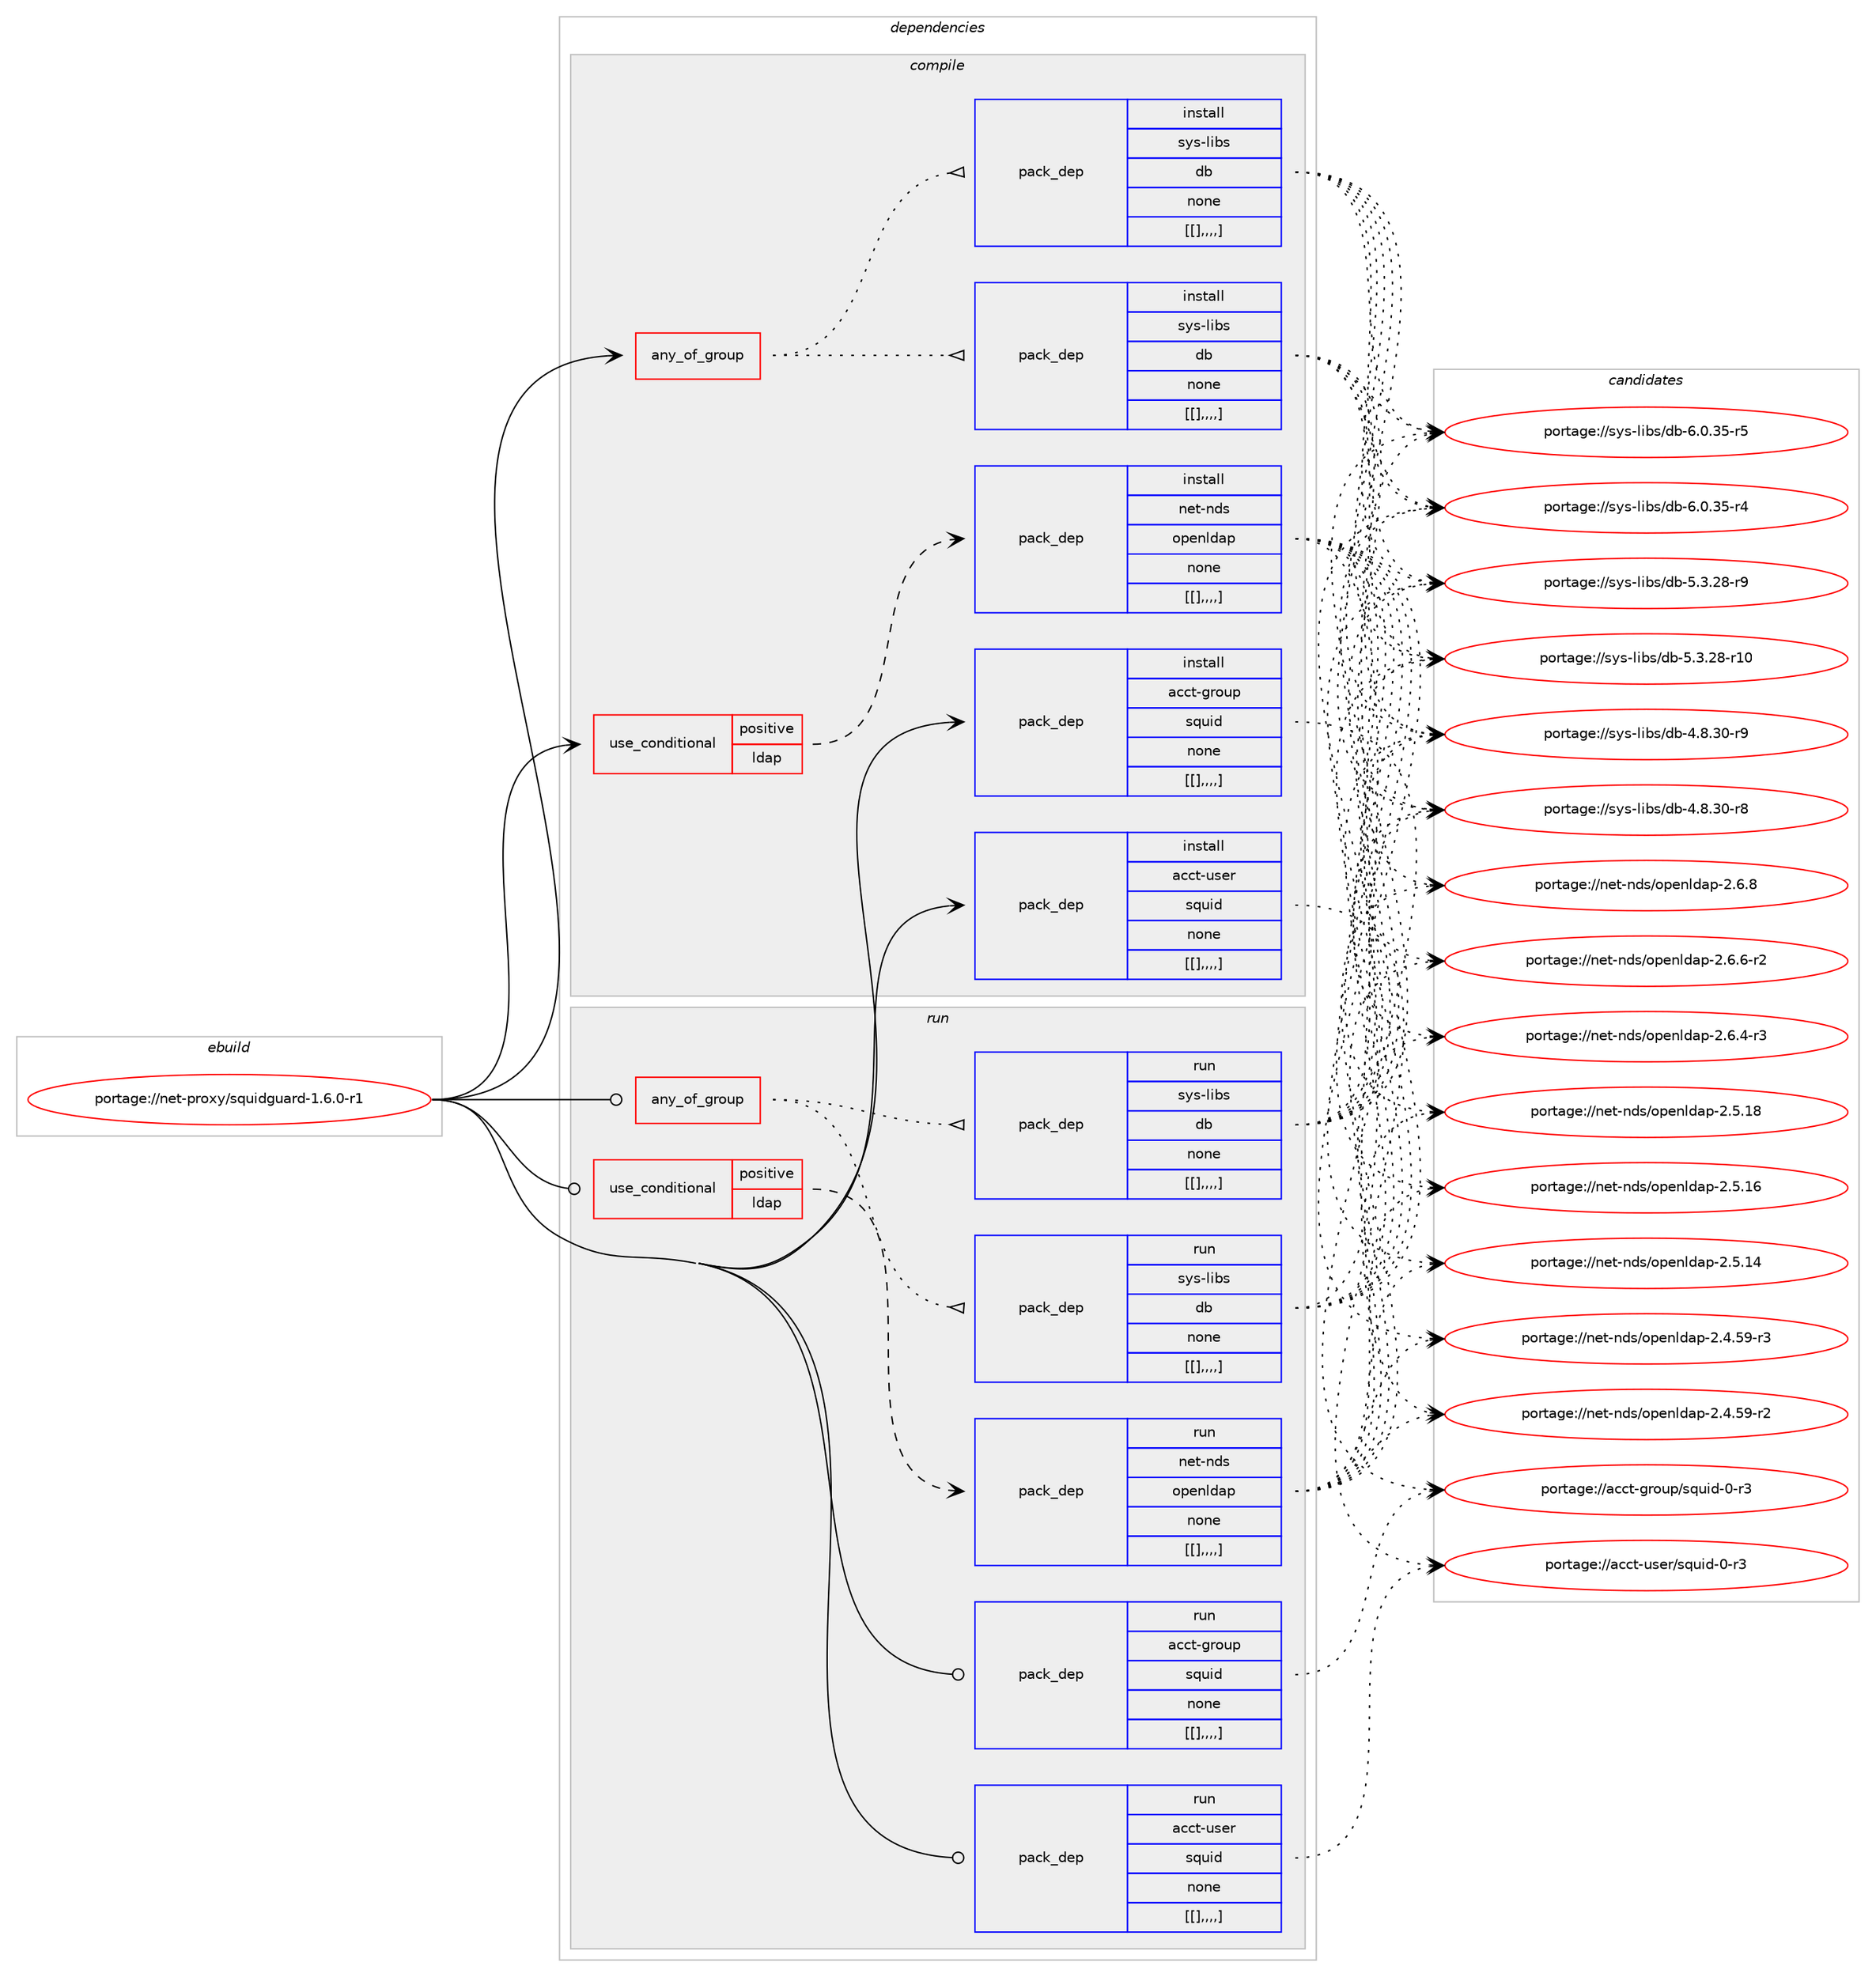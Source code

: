 digraph prolog {

# *************
# Graph options
# *************

newrank=true;
concentrate=true;
compound=true;
graph [rankdir=LR,fontname=Helvetica,fontsize=10,ranksep=1.5];#, ranksep=2.5, nodesep=0.2];
edge  [arrowhead=vee];
node  [fontname=Helvetica,fontsize=10];

# **********
# The ebuild
# **********

subgraph cluster_leftcol {
color=gray;
label=<<i>ebuild</i>>;
id [label="portage://net-proxy/squidguard-1.6.0-r1", color=red, width=4, href="../net-proxy/squidguard-1.6.0-r1.svg"];
}

# ****************
# The dependencies
# ****************

subgraph cluster_midcol {
color=gray;
label=<<i>dependencies</i>>;
subgraph cluster_compile {
fillcolor="#eeeeee";
style=filled;
label=<<i>compile</i>>;
subgraph any2736 {
dependency401214 [label=<<TABLE BORDER="0" CELLBORDER="1" CELLSPACING="0" CELLPADDING="4"><TR><TD CELLPADDING="10">any_of_group</TD></TR></TABLE>>, shape=none, color=red];subgraph pack292631 {
dependency401215 [label=<<TABLE BORDER="0" CELLBORDER="1" CELLSPACING="0" CELLPADDING="4" WIDTH="220"><TR><TD ROWSPAN="6" CELLPADDING="30">pack_dep</TD></TR><TR><TD WIDTH="110">install</TD></TR><TR><TD>sys-libs</TD></TR><TR><TD>db</TD></TR><TR><TD>none</TD></TR><TR><TD>[[],,,,]</TD></TR></TABLE>>, shape=none, color=blue];
}
dependency401214:e -> dependency401215:w [weight=20,style="dotted",arrowhead="oinv"];
subgraph pack292632 {
dependency401216 [label=<<TABLE BORDER="0" CELLBORDER="1" CELLSPACING="0" CELLPADDING="4" WIDTH="220"><TR><TD ROWSPAN="6" CELLPADDING="30">pack_dep</TD></TR><TR><TD WIDTH="110">install</TD></TR><TR><TD>sys-libs</TD></TR><TR><TD>db</TD></TR><TR><TD>none</TD></TR><TR><TD>[[],,,,]</TD></TR></TABLE>>, shape=none, color=blue];
}
dependency401214:e -> dependency401216:w [weight=20,style="dotted",arrowhead="oinv"];
}
id:e -> dependency401214:w [weight=20,style="solid",arrowhead="vee"];
subgraph cond105658 {
dependency401217 [label=<<TABLE BORDER="0" CELLBORDER="1" CELLSPACING="0" CELLPADDING="4"><TR><TD ROWSPAN="3" CELLPADDING="10">use_conditional</TD></TR><TR><TD>positive</TD></TR><TR><TD>ldap</TD></TR></TABLE>>, shape=none, color=red];
subgraph pack292633 {
dependency401218 [label=<<TABLE BORDER="0" CELLBORDER="1" CELLSPACING="0" CELLPADDING="4" WIDTH="220"><TR><TD ROWSPAN="6" CELLPADDING="30">pack_dep</TD></TR><TR><TD WIDTH="110">install</TD></TR><TR><TD>net-nds</TD></TR><TR><TD>openldap</TD></TR><TR><TD>none</TD></TR><TR><TD>[[],,,,]</TD></TR></TABLE>>, shape=none, color=blue];
}
dependency401217:e -> dependency401218:w [weight=20,style="dashed",arrowhead="vee"];
}
id:e -> dependency401217:w [weight=20,style="solid",arrowhead="vee"];
subgraph pack292634 {
dependency401219 [label=<<TABLE BORDER="0" CELLBORDER="1" CELLSPACING="0" CELLPADDING="4" WIDTH="220"><TR><TD ROWSPAN="6" CELLPADDING="30">pack_dep</TD></TR><TR><TD WIDTH="110">install</TD></TR><TR><TD>acct-group</TD></TR><TR><TD>squid</TD></TR><TR><TD>none</TD></TR><TR><TD>[[],,,,]</TD></TR></TABLE>>, shape=none, color=blue];
}
id:e -> dependency401219:w [weight=20,style="solid",arrowhead="vee"];
subgraph pack292635 {
dependency401220 [label=<<TABLE BORDER="0" CELLBORDER="1" CELLSPACING="0" CELLPADDING="4" WIDTH="220"><TR><TD ROWSPAN="6" CELLPADDING="30">pack_dep</TD></TR><TR><TD WIDTH="110">install</TD></TR><TR><TD>acct-user</TD></TR><TR><TD>squid</TD></TR><TR><TD>none</TD></TR><TR><TD>[[],,,,]</TD></TR></TABLE>>, shape=none, color=blue];
}
id:e -> dependency401220:w [weight=20,style="solid",arrowhead="vee"];
}
subgraph cluster_compileandrun {
fillcolor="#eeeeee";
style=filled;
label=<<i>compile and run</i>>;
}
subgraph cluster_run {
fillcolor="#eeeeee";
style=filled;
label=<<i>run</i>>;
subgraph any2737 {
dependency401221 [label=<<TABLE BORDER="0" CELLBORDER="1" CELLSPACING="0" CELLPADDING="4"><TR><TD CELLPADDING="10">any_of_group</TD></TR></TABLE>>, shape=none, color=red];subgraph pack292636 {
dependency401222 [label=<<TABLE BORDER="0" CELLBORDER="1" CELLSPACING="0" CELLPADDING="4" WIDTH="220"><TR><TD ROWSPAN="6" CELLPADDING="30">pack_dep</TD></TR><TR><TD WIDTH="110">run</TD></TR><TR><TD>sys-libs</TD></TR><TR><TD>db</TD></TR><TR><TD>none</TD></TR><TR><TD>[[],,,,]</TD></TR></TABLE>>, shape=none, color=blue];
}
dependency401221:e -> dependency401222:w [weight=20,style="dotted",arrowhead="oinv"];
subgraph pack292637 {
dependency401223 [label=<<TABLE BORDER="0" CELLBORDER="1" CELLSPACING="0" CELLPADDING="4" WIDTH="220"><TR><TD ROWSPAN="6" CELLPADDING="30">pack_dep</TD></TR><TR><TD WIDTH="110">run</TD></TR><TR><TD>sys-libs</TD></TR><TR><TD>db</TD></TR><TR><TD>none</TD></TR><TR><TD>[[],,,,]</TD></TR></TABLE>>, shape=none, color=blue];
}
dependency401221:e -> dependency401223:w [weight=20,style="dotted",arrowhead="oinv"];
}
id:e -> dependency401221:w [weight=20,style="solid",arrowhead="odot"];
subgraph cond105659 {
dependency401224 [label=<<TABLE BORDER="0" CELLBORDER="1" CELLSPACING="0" CELLPADDING="4"><TR><TD ROWSPAN="3" CELLPADDING="10">use_conditional</TD></TR><TR><TD>positive</TD></TR><TR><TD>ldap</TD></TR></TABLE>>, shape=none, color=red];
subgraph pack292638 {
dependency401225 [label=<<TABLE BORDER="0" CELLBORDER="1" CELLSPACING="0" CELLPADDING="4" WIDTH="220"><TR><TD ROWSPAN="6" CELLPADDING="30">pack_dep</TD></TR><TR><TD WIDTH="110">run</TD></TR><TR><TD>net-nds</TD></TR><TR><TD>openldap</TD></TR><TR><TD>none</TD></TR><TR><TD>[[],,,,]</TD></TR></TABLE>>, shape=none, color=blue];
}
dependency401224:e -> dependency401225:w [weight=20,style="dashed",arrowhead="vee"];
}
id:e -> dependency401224:w [weight=20,style="solid",arrowhead="odot"];
subgraph pack292639 {
dependency401226 [label=<<TABLE BORDER="0" CELLBORDER="1" CELLSPACING="0" CELLPADDING="4" WIDTH="220"><TR><TD ROWSPAN="6" CELLPADDING="30">pack_dep</TD></TR><TR><TD WIDTH="110">run</TD></TR><TR><TD>acct-group</TD></TR><TR><TD>squid</TD></TR><TR><TD>none</TD></TR><TR><TD>[[],,,,]</TD></TR></TABLE>>, shape=none, color=blue];
}
id:e -> dependency401226:w [weight=20,style="solid",arrowhead="odot"];
subgraph pack292640 {
dependency401227 [label=<<TABLE BORDER="0" CELLBORDER="1" CELLSPACING="0" CELLPADDING="4" WIDTH="220"><TR><TD ROWSPAN="6" CELLPADDING="30">pack_dep</TD></TR><TR><TD WIDTH="110">run</TD></TR><TR><TD>acct-user</TD></TR><TR><TD>squid</TD></TR><TR><TD>none</TD></TR><TR><TD>[[],,,,]</TD></TR></TABLE>>, shape=none, color=blue];
}
id:e -> dependency401227:w [weight=20,style="solid",arrowhead="odot"];
}
}

# **************
# The candidates
# **************

subgraph cluster_choices {
rank=same;
color=gray;
label=<<i>candidates</i>>;

subgraph choice292631 {
color=black;
nodesep=1;
choice11512111545108105981154710098455446484651534511453 [label="portage://sys-libs/db-6.0.35-r5", color=red, width=4,href="../sys-libs/db-6.0.35-r5.svg"];
choice11512111545108105981154710098455446484651534511452 [label="portage://sys-libs/db-6.0.35-r4", color=red, width=4,href="../sys-libs/db-6.0.35-r4.svg"];
choice11512111545108105981154710098455346514650564511457 [label="portage://sys-libs/db-5.3.28-r9", color=red, width=4,href="../sys-libs/db-5.3.28-r9.svg"];
choice1151211154510810598115471009845534651465056451144948 [label="portage://sys-libs/db-5.3.28-r10", color=red, width=4,href="../sys-libs/db-5.3.28-r10.svg"];
choice11512111545108105981154710098455246564651484511457 [label="portage://sys-libs/db-4.8.30-r9", color=red, width=4,href="../sys-libs/db-4.8.30-r9.svg"];
choice11512111545108105981154710098455246564651484511456 [label="portage://sys-libs/db-4.8.30-r8", color=red, width=4,href="../sys-libs/db-4.8.30-r8.svg"];
dependency401215:e -> choice11512111545108105981154710098455446484651534511453:w [style=dotted,weight="100"];
dependency401215:e -> choice11512111545108105981154710098455446484651534511452:w [style=dotted,weight="100"];
dependency401215:e -> choice11512111545108105981154710098455346514650564511457:w [style=dotted,weight="100"];
dependency401215:e -> choice1151211154510810598115471009845534651465056451144948:w [style=dotted,weight="100"];
dependency401215:e -> choice11512111545108105981154710098455246564651484511457:w [style=dotted,weight="100"];
dependency401215:e -> choice11512111545108105981154710098455246564651484511456:w [style=dotted,weight="100"];
}
subgraph choice292632 {
color=black;
nodesep=1;
choice11512111545108105981154710098455446484651534511453 [label="portage://sys-libs/db-6.0.35-r5", color=red, width=4,href="../sys-libs/db-6.0.35-r5.svg"];
choice11512111545108105981154710098455446484651534511452 [label="portage://sys-libs/db-6.0.35-r4", color=red, width=4,href="../sys-libs/db-6.0.35-r4.svg"];
choice11512111545108105981154710098455346514650564511457 [label="portage://sys-libs/db-5.3.28-r9", color=red, width=4,href="../sys-libs/db-5.3.28-r9.svg"];
choice1151211154510810598115471009845534651465056451144948 [label="portage://sys-libs/db-5.3.28-r10", color=red, width=4,href="../sys-libs/db-5.3.28-r10.svg"];
choice11512111545108105981154710098455246564651484511457 [label="portage://sys-libs/db-4.8.30-r9", color=red, width=4,href="../sys-libs/db-4.8.30-r9.svg"];
choice11512111545108105981154710098455246564651484511456 [label="portage://sys-libs/db-4.8.30-r8", color=red, width=4,href="../sys-libs/db-4.8.30-r8.svg"];
dependency401216:e -> choice11512111545108105981154710098455446484651534511453:w [style=dotted,weight="100"];
dependency401216:e -> choice11512111545108105981154710098455446484651534511452:w [style=dotted,weight="100"];
dependency401216:e -> choice11512111545108105981154710098455346514650564511457:w [style=dotted,weight="100"];
dependency401216:e -> choice1151211154510810598115471009845534651465056451144948:w [style=dotted,weight="100"];
dependency401216:e -> choice11512111545108105981154710098455246564651484511457:w [style=dotted,weight="100"];
dependency401216:e -> choice11512111545108105981154710098455246564651484511456:w [style=dotted,weight="100"];
}
subgraph choice292633 {
color=black;
nodesep=1;
choice110101116451101001154711111210111010810097112455046544656 [label="portage://net-nds/openldap-2.6.8", color=red, width=4,href="../net-nds/openldap-2.6.8.svg"];
choice1101011164511010011547111112101110108100971124550465446544511450 [label="portage://net-nds/openldap-2.6.6-r2", color=red, width=4,href="../net-nds/openldap-2.6.6-r2.svg"];
choice1101011164511010011547111112101110108100971124550465446524511451 [label="portage://net-nds/openldap-2.6.4-r3", color=red, width=4,href="../net-nds/openldap-2.6.4-r3.svg"];
choice11010111645110100115471111121011101081009711245504653464956 [label="portage://net-nds/openldap-2.5.18", color=red, width=4,href="../net-nds/openldap-2.5.18.svg"];
choice11010111645110100115471111121011101081009711245504653464954 [label="portage://net-nds/openldap-2.5.16", color=red, width=4,href="../net-nds/openldap-2.5.16.svg"];
choice11010111645110100115471111121011101081009711245504653464952 [label="portage://net-nds/openldap-2.5.14", color=red, width=4,href="../net-nds/openldap-2.5.14.svg"];
choice110101116451101001154711111210111010810097112455046524653574511451 [label="portage://net-nds/openldap-2.4.59-r3", color=red, width=4,href="../net-nds/openldap-2.4.59-r3.svg"];
choice110101116451101001154711111210111010810097112455046524653574511450 [label="portage://net-nds/openldap-2.4.59-r2", color=red, width=4,href="../net-nds/openldap-2.4.59-r2.svg"];
dependency401218:e -> choice110101116451101001154711111210111010810097112455046544656:w [style=dotted,weight="100"];
dependency401218:e -> choice1101011164511010011547111112101110108100971124550465446544511450:w [style=dotted,weight="100"];
dependency401218:e -> choice1101011164511010011547111112101110108100971124550465446524511451:w [style=dotted,weight="100"];
dependency401218:e -> choice11010111645110100115471111121011101081009711245504653464956:w [style=dotted,weight="100"];
dependency401218:e -> choice11010111645110100115471111121011101081009711245504653464954:w [style=dotted,weight="100"];
dependency401218:e -> choice11010111645110100115471111121011101081009711245504653464952:w [style=dotted,weight="100"];
dependency401218:e -> choice110101116451101001154711111210111010810097112455046524653574511451:w [style=dotted,weight="100"];
dependency401218:e -> choice110101116451101001154711111210111010810097112455046524653574511450:w [style=dotted,weight="100"];
}
subgraph choice292634 {
color=black;
nodesep=1;
choice979999116451031141111171124711511311710510045484511451 [label="portage://acct-group/squid-0-r3", color=red, width=4,href="../acct-group/squid-0-r3.svg"];
dependency401219:e -> choice979999116451031141111171124711511311710510045484511451:w [style=dotted,weight="100"];
}
subgraph choice292635 {
color=black;
nodesep=1;
choice979999116451171151011144711511311710510045484511451 [label="portage://acct-user/squid-0-r3", color=red, width=4,href="../acct-user/squid-0-r3.svg"];
dependency401220:e -> choice979999116451171151011144711511311710510045484511451:w [style=dotted,weight="100"];
}
subgraph choice292636 {
color=black;
nodesep=1;
choice11512111545108105981154710098455446484651534511453 [label="portage://sys-libs/db-6.0.35-r5", color=red, width=4,href="../sys-libs/db-6.0.35-r5.svg"];
choice11512111545108105981154710098455446484651534511452 [label="portage://sys-libs/db-6.0.35-r4", color=red, width=4,href="../sys-libs/db-6.0.35-r4.svg"];
choice11512111545108105981154710098455346514650564511457 [label="portage://sys-libs/db-5.3.28-r9", color=red, width=4,href="../sys-libs/db-5.3.28-r9.svg"];
choice1151211154510810598115471009845534651465056451144948 [label="portage://sys-libs/db-5.3.28-r10", color=red, width=4,href="../sys-libs/db-5.3.28-r10.svg"];
choice11512111545108105981154710098455246564651484511457 [label="portage://sys-libs/db-4.8.30-r9", color=red, width=4,href="../sys-libs/db-4.8.30-r9.svg"];
choice11512111545108105981154710098455246564651484511456 [label="portage://sys-libs/db-4.8.30-r8", color=red, width=4,href="../sys-libs/db-4.8.30-r8.svg"];
dependency401222:e -> choice11512111545108105981154710098455446484651534511453:w [style=dotted,weight="100"];
dependency401222:e -> choice11512111545108105981154710098455446484651534511452:w [style=dotted,weight="100"];
dependency401222:e -> choice11512111545108105981154710098455346514650564511457:w [style=dotted,weight="100"];
dependency401222:e -> choice1151211154510810598115471009845534651465056451144948:w [style=dotted,weight="100"];
dependency401222:e -> choice11512111545108105981154710098455246564651484511457:w [style=dotted,weight="100"];
dependency401222:e -> choice11512111545108105981154710098455246564651484511456:w [style=dotted,weight="100"];
}
subgraph choice292637 {
color=black;
nodesep=1;
choice11512111545108105981154710098455446484651534511453 [label="portage://sys-libs/db-6.0.35-r5", color=red, width=4,href="../sys-libs/db-6.0.35-r5.svg"];
choice11512111545108105981154710098455446484651534511452 [label="portage://sys-libs/db-6.0.35-r4", color=red, width=4,href="../sys-libs/db-6.0.35-r4.svg"];
choice11512111545108105981154710098455346514650564511457 [label="portage://sys-libs/db-5.3.28-r9", color=red, width=4,href="../sys-libs/db-5.3.28-r9.svg"];
choice1151211154510810598115471009845534651465056451144948 [label="portage://sys-libs/db-5.3.28-r10", color=red, width=4,href="../sys-libs/db-5.3.28-r10.svg"];
choice11512111545108105981154710098455246564651484511457 [label="portage://sys-libs/db-4.8.30-r9", color=red, width=4,href="../sys-libs/db-4.8.30-r9.svg"];
choice11512111545108105981154710098455246564651484511456 [label="portage://sys-libs/db-4.8.30-r8", color=red, width=4,href="../sys-libs/db-4.8.30-r8.svg"];
dependency401223:e -> choice11512111545108105981154710098455446484651534511453:w [style=dotted,weight="100"];
dependency401223:e -> choice11512111545108105981154710098455446484651534511452:w [style=dotted,weight="100"];
dependency401223:e -> choice11512111545108105981154710098455346514650564511457:w [style=dotted,weight="100"];
dependency401223:e -> choice1151211154510810598115471009845534651465056451144948:w [style=dotted,weight="100"];
dependency401223:e -> choice11512111545108105981154710098455246564651484511457:w [style=dotted,weight="100"];
dependency401223:e -> choice11512111545108105981154710098455246564651484511456:w [style=dotted,weight="100"];
}
subgraph choice292638 {
color=black;
nodesep=1;
choice110101116451101001154711111210111010810097112455046544656 [label="portage://net-nds/openldap-2.6.8", color=red, width=4,href="../net-nds/openldap-2.6.8.svg"];
choice1101011164511010011547111112101110108100971124550465446544511450 [label="portage://net-nds/openldap-2.6.6-r2", color=red, width=4,href="../net-nds/openldap-2.6.6-r2.svg"];
choice1101011164511010011547111112101110108100971124550465446524511451 [label="portage://net-nds/openldap-2.6.4-r3", color=red, width=4,href="../net-nds/openldap-2.6.4-r3.svg"];
choice11010111645110100115471111121011101081009711245504653464956 [label="portage://net-nds/openldap-2.5.18", color=red, width=4,href="../net-nds/openldap-2.5.18.svg"];
choice11010111645110100115471111121011101081009711245504653464954 [label="portage://net-nds/openldap-2.5.16", color=red, width=4,href="../net-nds/openldap-2.5.16.svg"];
choice11010111645110100115471111121011101081009711245504653464952 [label="portage://net-nds/openldap-2.5.14", color=red, width=4,href="../net-nds/openldap-2.5.14.svg"];
choice110101116451101001154711111210111010810097112455046524653574511451 [label="portage://net-nds/openldap-2.4.59-r3", color=red, width=4,href="../net-nds/openldap-2.4.59-r3.svg"];
choice110101116451101001154711111210111010810097112455046524653574511450 [label="portage://net-nds/openldap-2.4.59-r2", color=red, width=4,href="../net-nds/openldap-2.4.59-r2.svg"];
dependency401225:e -> choice110101116451101001154711111210111010810097112455046544656:w [style=dotted,weight="100"];
dependency401225:e -> choice1101011164511010011547111112101110108100971124550465446544511450:w [style=dotted,weight="100"];
dependency401225:e -> choice1101011164511010011547111112101110108100971124550465446524511451:w [style=dotted,weight="100"];
dependency401225:e -> choice11010111645110100115471111121011101081009711245504653464956:w [style=dotted,weight="100"];
dependency401225:e -> choice11010111645110100115471111121011101081009711245504653464954:w [style=dotted,weight="100"];
dependency401225:e -> choice11010111645110100115471111121011101081009711245504653464952:w [style=dotted,weight="100"];
dependency401225:e -> choice110101116451101001154711111210111010810097112455046524653574511451:w [style=dotted,weight="100"];
dependency401225:e -> choice110101116451101001154711111210111010810097112455046524653574511450:w [style=dotted,weight="100"];
}
subgraph choice292639 {
color=black;
nodesep=1;
choice979999116451031141111171124711511311710510045484511451 [label="portage://acct-group/squid-0-r3", color=red, width=4,href="../acct-group/squid-0-r3.svg"];
dependency401226:e -> choice979999116451031141111171124711511311710510045484511451:w [style=dotted,weight="100"];
}
subgraph choice292640 {
color=black;
nodesep=1;
choice979999116451171151011144711511311710510045484511451 [label="portage://acct-user/squid-0-r3", color=red, width=4,href="../acct-user/squid-0-r3.svg"];
dependency401227:e -> choice979999116451171151011144711511311710510045484511451:w [style=dotted,weight="100"];
}
}

}
